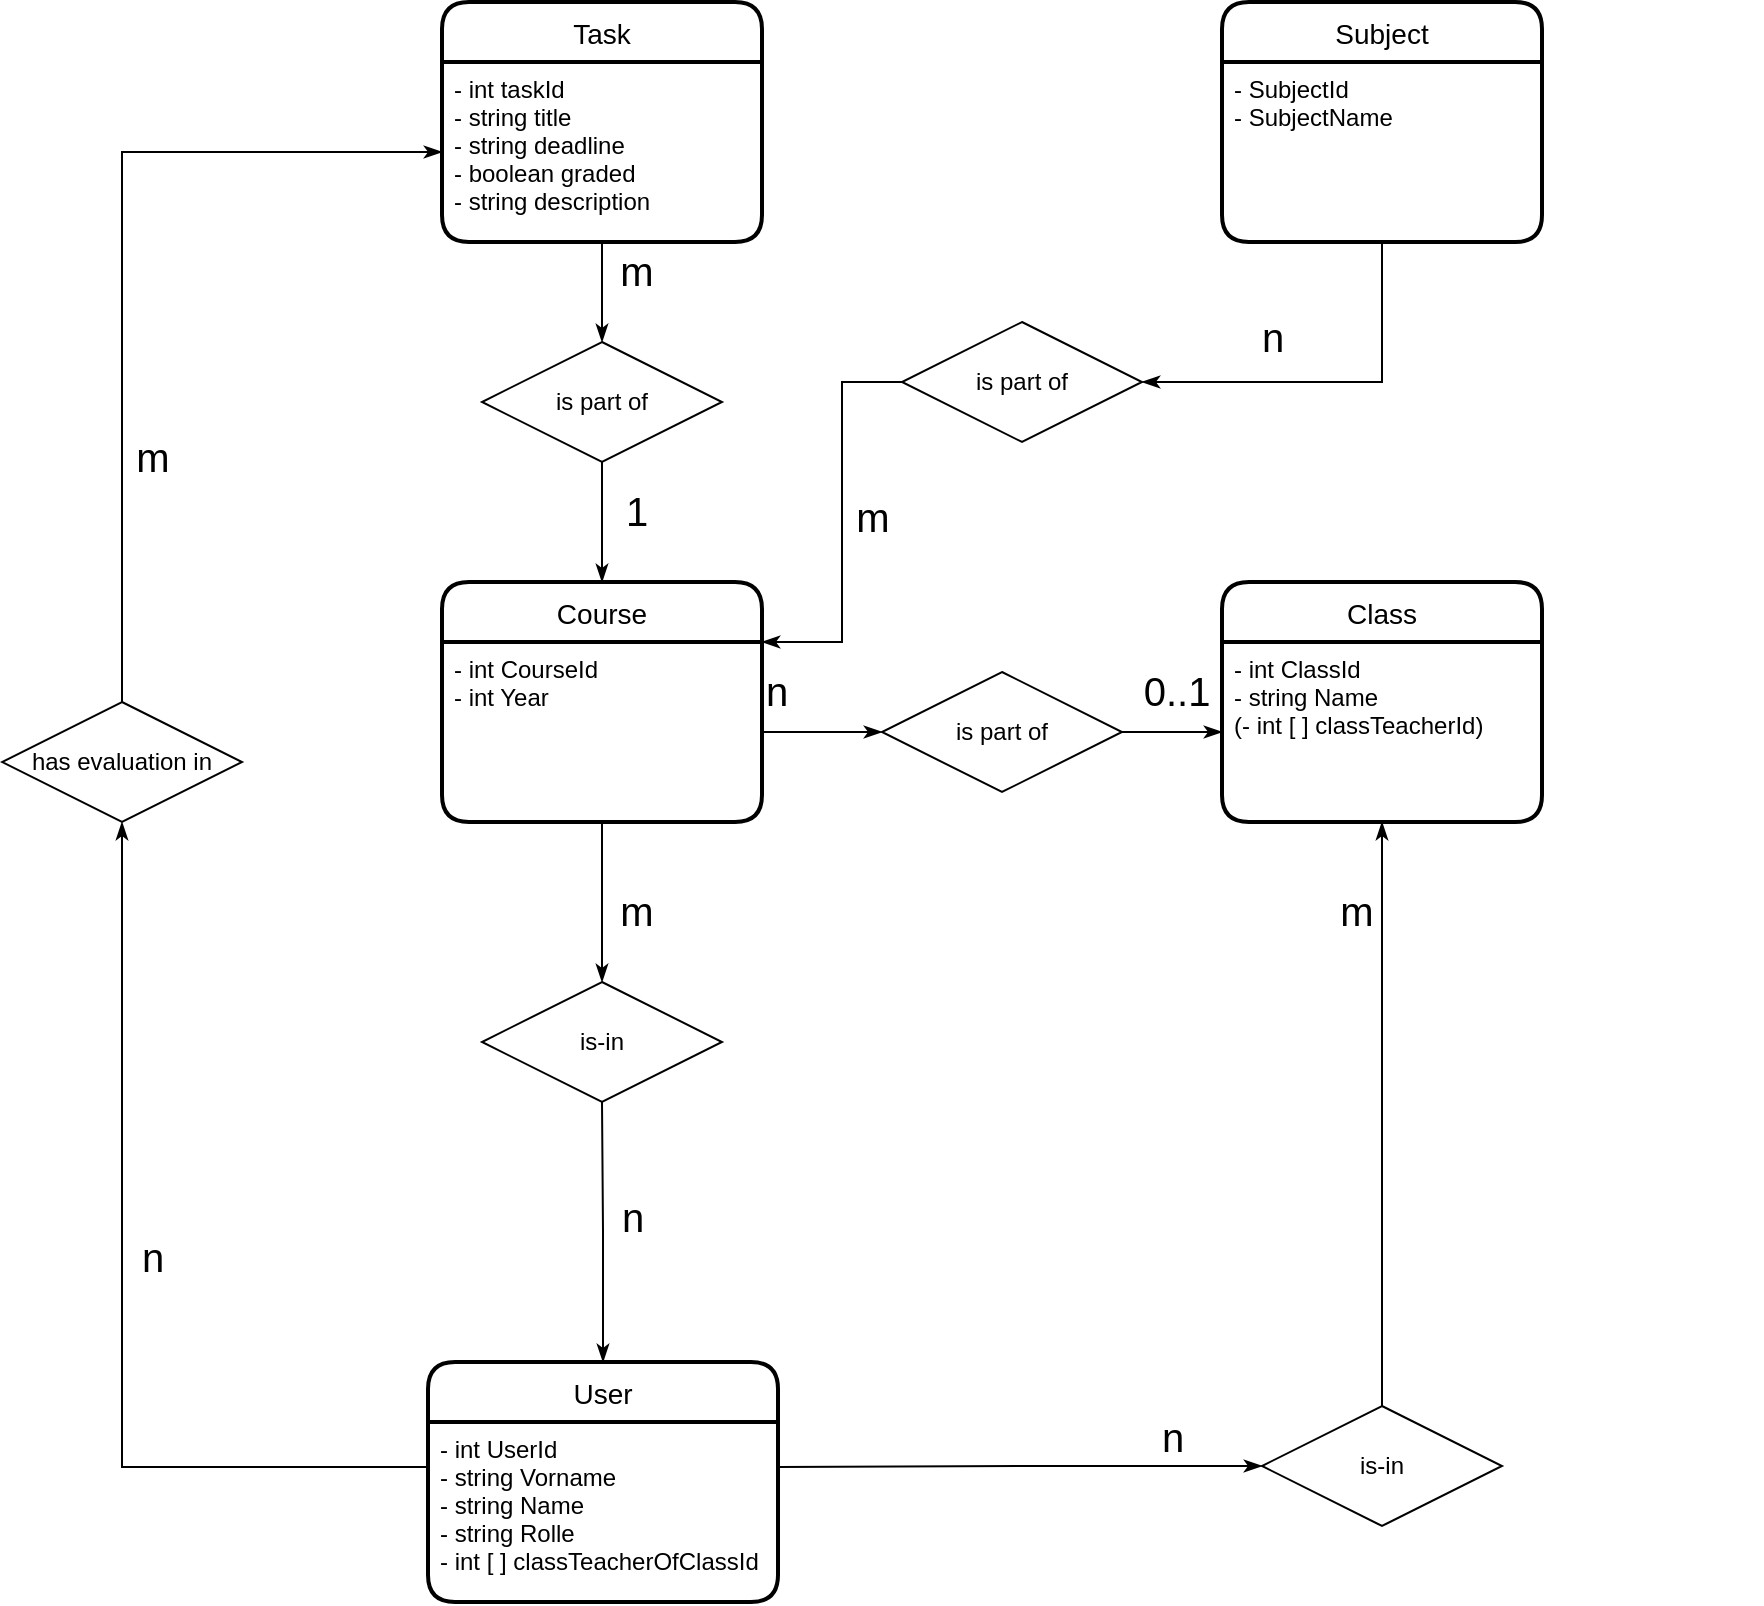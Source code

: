 <mxfile version="14.3.2" type="device"><diagram id="R2lEEEUBdFMjLlhIrx00" name="Page-1"><mxGraphModel dx="2272" dy="1863" grid="1" gridSize="10" guides="1" tooltips="1" connect="1" arrows="1" fold="1" page="1" pageScale="1" pageWidth="850" pageHeight="1100" math="0" shadow="0" extFonts="Permanent Marker^https://fonts.googleapis.com/css?family=Permanent+Marker"><root><mxCell id="0"/><mxCell id="1" parent="0"/><mxCell id="RDaZ0pFW65GV-cIb1aYp-35" style="edgeStyle=orthogonalEdgeStyle;rounded=0;orthogonalLoop=1;jettySize=auto;html=1;exitX=0.5;exitY=0;exitDx=0;exitDy=0;entryX=0.5;entryY=1;entryDx=0;entryDy=0;startArrow=classicThin;startFill=1;endArrow=none;endFill=0;fontSize=20;" edge="1" parent="1" source="RDaZ0pFW65GV-cIb1aYp-1" target="RDaZ0pFW65GV-cIb1aYp-33"><mxGeometry relative="1" as="geometry"/></mxCell><mxCell id="RDaZ0pFW65GV-cIb1aYp-1" value="Course" style="swimlane;childLayout=stackLayout;horizontal=1;startSize=30;horizontalStack=0;rounded=1;fontSize=14;fontStyle=0;strokeWidth=2;resizeParent=0;resizeLast=1;shadow=0;dashed=0;align=center;" vertex="1" parent="1"><mxGeometry x="120" y="130" width="160" height="120" as="geometry"/></mxCell><mxCell id="RDaZ0pFW65GV-cIb1aYp-2" value="- int CourseId&#xA;- int Year&#xA;&#xA;" style="align=left;strokeColor=none;fillColor=none;spacingLeft=4;fontSize=12;verticalAlign=top;resizable=0;rotatable=0;part=1;" vertex="1" parent="RDaZ0pFW65GV-cIb1aYp-1"><mxGeometry y="30" width="160" height="90" as="geometry"/></mxCell><mxCell id="RDaZ0pFW65GV-cIb1aYp-39" style="edgeStyle=orthogonalEdgeStyle;rounded=0;orthogonalLoop=1;jettySize=auto;html=1;exitX=0;exitY=0.5;exitDx=0;exitDy=0;entryX=1;entryY=0.25;entryDx=0;entryDy=0;startArrow=classicThin;startFill=1;endArrow=none;endFill=0;fontSize=20;" edge="1" parent="1" source="RDaZ0pFW65GV-cIb1aYp-3" target="RDaZ0pFW65GV-cIb1aYp-7"><mxGeometry relative="1" as="geometry"/></mxCell><mxCell id="RDaZ0pFW65GV-cIb1aYp-3" value="is-in" style="shape=rhombus;perimeter=rhombusPerimeter;whiteSpace=wrap;html=1;align=center;" vertex="1" parent="1"><mxGeometry x="530" y="542" width="120" height="60" as="geometry"/></mxCell><mxCell id="RDaZ0pFW65GV-cIb1aYp-4" value="Class" style="swimlane;childLayout=stackLayout;horizontal=1;startSize=30;horizontalStack=0;rounded=1;fontSize=14;fontStyle=0;strokeWidth=2;resizeParent=0;resizeLast=1;shadow=0;dashed=0;align=center;" vertex="1" parent="1"><mxGeometry x="510" y="130" width="160" height="120" as="geometry"/></mxCell><mxCell id="RDaZ0pFW65GV-cIb1aYp-5" value="- int ClassId&#xA;- string Name&#xA;(- int [ ] classTeacherId)  &#xA;" style="align=left;strokeColor=none;fillColor=none;spacingLeft=4;fontSize=12;verticalAlign=top;resizable=0;rotatable=0;part=1;" vertex="1" parent="RDaZ0pFW65GV-cIb1aYp-4"><mxGeometry y="30" width="160" height="90" as="geometry"/></mxCell><mxCell id="RDaZ0pFW65GV-cIb1aYp-18" style="edgeStyle=orthogonalEdgeStyle;rounded=0;orthogonalLoop=1;jettySize=auto;html=1;exitX=0.5;exitY=0;exitDx=0;exitDy=0;entryX=0.5;entryY=1;entryDx=0;entryDy=0;startArrow=classicThin;startFill=1;endArrow=none;endFill=0;fontSize=20;" edge="1" parent="1" source="RDaZ0pFW65GV-cIb1aYp-6" target="RDaZ0pFW65GV-cIb1aYp-15"><mxGeometry relative="1" as="geometry"/></mxCell><mxCell id="RDaZ0pFW65GV-cIb1aYp-6" value="User" style="swimlane;childLayout=stackLayout;horizontal=1;startSize=30;horizontalStack=0;rounded=1;fontSize=14;fontStyle=0;strokeWidth=2;resizeParent=0;resizeLast=1;shadow=0;dashed=0;align=center;" vertex="1" parent="1"><mxGeometry x="113" y="520" width="175" height="120" as="geometry"/></mxCell><mxCell id="RDaZ0pFW65GV-cIb1aYp-7" value="- int UserId&#xA;- string Vorname&#xA;- string Name&#xA;- string Rolle&#xA;- int [ ] classTeacherOfClassId&#xA;" style="align=left;strokeColor=none;fillColor=none;spacingLeft=4;fontSize=12;verticalAlign=top;resizable=0;rotatable=0;part=1;" vertex="1" parent="RDaZ0pFW65GV-cIb1aYp-6"><mxGeometry y="30" width="175" height="90" as="geometry"/></mxCell><mxCell id="RDaZ0pFW65GV-cIb1aYp-11" style="edgeStyle=orthogonalEdgeStyle;rounded=0;orthogonalLoop=1;jettySize=auto;html=1;exitX=0.5;exitY=1;exitDx=0;exitDy=0;entryX=0.5;entryY=0;entryDx=0;entryDy=0;startArrow=classicThin;startFill=1;endArrow=none;endFill=0;" edge="1" parent="1" source="RDaZ0pFW65GV-cIb1aYp-5" target="RDaZ0pFW65GV-cIb1aYp-3"><mxGeometry relative="1" as="geometry"/></mxCell><mxCell id="RDaZ0pFW65GV-cIb1aYp-14" value="m" style="edgeLabel;html=1;align=center;verticalAlign=middle;resizable=0;points=[];fontSize=20;" vertex="1" connectable="0" parent="1"><mxGeometry x="520" y="320" as="geometry"><mxPoint x="57" y="-26" as="offset"/></mxGeometry></mxCell><mxCell id="RDaZ0pFW65GV-cIb1aYp-17" style="edgeStyle=orthogonalEdgeStyle;rounded=0;orthogonalLoop=1;jettySize=auto;html=1;exitX=0.5;exitY=0;exitDx=0;exitDy=0;entryX=0.5;entryY=1;entryDx=0;entryDy=0;startArrow=classicThin;startFill=1;endArrow=none;endFill=0;fontSize=20;" edge="1" parent="1" source="RDaZ0pFW65GV-cIb1aYp-15" target="RDaZ0pFW65GV-cIb1aYp-2"><mxGeometry relative="1" as="geometry"/></mxCell><mxCell id="RDaZ0pFW65GV-cIb1aYp-15" value="is-in" style="shape=rhombus;perimeter=rhombusPerimeter;whiteSpace=wrap;html=1;align=center;" vertex="1" parent="1"><mxGeometry x="140" y="330" width="120" height="60" as="geometry"/></mxCell><mxCell id="RDaZ0pFW65GV-cIb1aYp-19" value="m" style="edgeLabel;html=1;align=center;verticalAlign=middle;resizable=0;points=[];fontSize=20;" vertex="1" connectable="0" parent="1"><mxGeometry x="160" y="320" as="geometry"><mxPoint x="57" y="-26" as="offset"/></mxGeometry></mxCell><mxCell id="RDaZ0pFW65GV-cIb1aYp-20" value="n" style="edgeLabel;html=1;align=center;verticalAlign=middle;resizable=0;points=[];fontSize=20;" vertex="1" connectable="0" parent="1"><mxGeometry x="460" y="400" as="geometry"><mxPoint x="-245" y="47" as="offset"/></mxGeometry></mxCell><mxCell id="RDaZ0pFW65GV-cIb1aYp-26" style="edgeStyle=orthogonalEdgeStyle;rounded=0;orthogonalLoop=1;jettySize=auto;html=1;exitX=0;exitY=0.5;exitDx=0;exitDy=0;entryX=1;entryY=0.5;entryDx=0;entryDy=0;startArrow=classicThin;startFill=1;endArrow=none;endFill=0;fontSize=20;" edge="1" parent="1" source="RDaZ0pFW65GV-cIb1aYp-25" target="RDaZ0pFW65GV-cIb1aYp-2"><mxGeometry relative="1" as="geometry"/></mxCell><mxCell id="RDaZ0pFW65GV-cIb1aYp-25" value="is part of" style="shape=rhombus;perimeter=rhombusPerimeter;whiteSpace=wrap;html=1;align=center;" vertex="1" parent="1"><mxGeometry x="340" y="175" width="120" height="60" as="geometry"/></mxCell><mxCell id="RDaZ0pFW65GV-cIb1aYp-27" style="edgeStyle=orthogonalEdgeStyle;rounded=0;orthogonalLoop=1;jettySize=auto;html=1;exitX=0;exitY=0.5;exitDx=0;exitDy=0;entryX=1;entryY=0.5;entryDx=0;entryDy=0;startArrow=classicThin;startFill=1;endArrow=none;endFill=0;fontSize=20;" edge="1" parent="1" source="RDaZ0pFW65GV-cIb1aYp-5" target="RDaZ0pFW65GV-cIb1aYp-25"><mxGeometry relative="1" as="geometry"/></mxCell><mxCell id="RDaZ0pFW65GV-cIb1aYp-28" value="0..1" style="edgeLabel;html=1;align=center;verticalAlign=middle;resizable=0;points=[];fontSize=20;" vertex="1" connectable="0" parent="1"><mxGeometry x="430" y="210" as="geometry"><mxPoint x="57" y="-26" as="offset"/></mxGeometry></mxCell><mxCell id="RDaZ0pFW65GV-cIb1aYp-29" value="n" style="edgeLabel;html=1;align=center;verticalAlign=middle;resizable=0;points=[];fontSize=20;" vertex="1" connectable="0" parent="1"><mxGeometry x="230" y="210" as="geometry"><mxPoint x="57" y="-26" as="offset"/></mxGeometry></mxCell><mxCell id="RDaZ0pFW65GV-cIb1aYp-30" value="Task" style="swimlane;childLayout=stackLayout;horizontal=1;startSize=30;horizontalStack=0;rounded=1;fontSize=14;fontStyle=0;strokeWidth=2;resizeParent=0;resizeLast=1;shadow=0;dashed=0;align=center;" vertex="1" parent="1"><mxGeometry x="120" y="-160" width="160" height="120" as="geometry"/></mxCell><mxCell id="RDaZ0pFW65GV-cIb1aYp-31" value="- int taskId&#xA;- string title&#xA;- string deadline&#xA;- boolean graded&#xA;- string description&#xA;" style="align=left;strokeColor=none;fillColor=none;spacingLeft=4;fontSize=12;verticalAlign=top;resizable=0;rotatable=0;part=1;" vertex="1" parent="RDaZ0pFW65GV-cIb1aYp-30"><mxGeometry y="30" width="160" height="90" as="geometry"/></mxCell><mxCell id="RDaZ0pFW65GV-cIb1aYp-34" style="edgeStyle=orthogonalEdgeStyle;rounded=0;orthogonalLoop=1;jettySize=auto;html=1;exitX=0.5;exitY=0;exitDx=0;exitDy=0;entryX=0.5;entryY=1;entryDx=0;entryDy=0;startArrow=classicThin;startFill=1;endArrow=none;endFill=0;fontSize=20;" edge="1" parent="1" source="RDaZ0pFW65GV-cIb1aYp-33" target="RDaZ0pFW65GV-cIb1aYp-31"><mxGeometry relative="1" as="geometry"/></mxCell><mxCell id="RDaZ0pFW65GV-cIb1aYp-33" value="is part of" style="shape=rhombus;perimeter=rhombusPerimeter;whiteSpace=wrap;html=1;align=center;" vertex="1" parent="1"><mxGeometry x="140" y="10" width="120" height="60" as="geometry"/></mxCell><mxCell id="RDaZ0pFW65GV-cIb1aYp-36" value="m" style="edgeLabel;html=1;align=center;verticalAlign=middle;resizable=0;points=[];fontSize=20;" vertex="1" connectable="0" parent="1"><mxGeometry x="160" as="geometry"><mxPoint x="57" y="-26" as="offset"/></mxGeometry></mxCell><mxCell id="RDaZ0pFW65GV-cIb1aYp-37" value="1" style="edgeLabel;html=1;align=center;verticalAlign=middle;resizable=0;points=[];fontSize=20;" vertex="1" connectable="0" parent="1"><mxGeometry x="160" y="120" as="geometry"><mxPoint x="57" y="-26" as="offset"/></mxGeometry></mxCell><mxCell id="RDaZ0pFW65GV-cIb1aYp-41" style="edgeStyle=orthogonalEdgeStyle;rounded=0;orthogonalLoop=1;jettySize=auto;html=1;exitX=0.5;exitY=1;exitDx=0;exitDy=0;entryX=0;entryY=0.25;entryDx=0;entryDy=0;startArrow=classicThin;startFill=1;endArrow=none;endFill=0;fontSize=20;" edge="1" parent="1" source="RDaZ0pFW65GV-cIb1aYp-38" target="RDaZ0pFW65GV-cIb1aYp-7"><mxGeometry relative="1" as="geometry"/></mxCell><mxCell id="RDaZ0pFW65GV-cIb1aYp-38" value="has evaluation in" style="shape=rhombus;perimeter=rhombusPerimeter;whiteSpace=wrap;html=1;align=center;" vertex="1" parent="1"><mxGeometry x="-100" y="190" width="120" height="60" as="geometry"/></mxCell><mxCell id="RDaZ0pFW65GV-cIb1aYp-40" value="n" style="edgeLabel;html=1;align=center;verticalAlign=middle;resizable=0;points=[];fontSize=20;" vertex="1" connectable="0" parent="1"><mxGeometry x="730" y="510" as="geometry"><mxPoint x="-245" y="47" as="offset"/></mxGeometry></mxCell><mxCell id="RDaZ0pFW65GV-cIb1aYp-42" style="edgeStyle=orthogonalEdgeStyle;rounded=0;orthogonalLoop=1;jettySize=auto;html=1;exitX=0;exitY=0.5;exitDx=0;exitDy=0;entryX=0.5;entryY=0;entryDx=0;entryDy=0;startArrow=classicThin;startFill=1;endArrow=none;endFill=0;fontSize=20;" edge="1" parent="1" source="RDaZ0pFW65GV-cIb1aYp-31" target="RDaZ0pFW65GV-cIb1aYp-38"><mxGeometry relative="1" as="geometry"/></mxCell><mxCell id="RDaZ0pFW65GV-cIb1aYp-43" value="m" style="edgeLabel;html=1;align=center;verticalAlign=middle;resizable=0;points=[];fontSize=20;" vertex="1" connectable="0" parent="1"><mxGeometry x="220" y="20" as="geometry"><mxPoint x="-245" y="47" as="offset"/></mxGeometry></mxCell><mxCell id="RDaZ0pFW65GV-cIb1aYp-44" value="n" style="edgeLabel;html=1;align=center;verticalAlign=middle;resizable=0;points=[];fontSize=20;" vertex="1" connectable="0" parent="1"><mxGeometry x="220" y="420" as="geometry"><mxPoint x="-245" y="47" as="offset"/></mxGeometry></mxCell><mxCell id="RDaZ0pFW65GV-cIb1aYp-45" value="Subject" style="swimlane;childLayout=stackLayout;horizontal=1;startSize=30;horizontalStack=0;rounded=1;fontSize=14;fontStyle=0;strokeWidth=2;resizeParent=0;resizeLast=1;shadow=0;dashed=0;align=center;" vertex="1" parent="1"><mxGeometry x="510" y="-160" width="160" height="120" as="geometry"/></mxCell><mxCell id="RDaZ0pFW65GV-cIb1aYp-46" value="- SubjectId&#xA;- SubjectName&#xA;" style="align=left;strokeColor=none;fillColor=none;spacingLeft=4;fontSize=12;verticalAlign=top;resizable=0;rotatable=0;part=1;" vertex="1" parent="RDaZ0pFW65GV-cIb1aYp-45"><mxGeometry y="30" width="160" height="90" as="geometry"/></mxCell><mxCell id="RDaZ0pFW65GV-cIb1aYp-49" style="edgeStyle=orthogonalEdgeStyle;rounded=0;orthogonalLoop=1;jettySize=auto;html=1;exitX=1;exitY=0.5;exitDx=0;exitDy=0;entryX=0.5;entryY=1;entryDx=0;entryDy=0;startArrow=classicThin;startFill=1;endArrow=none;endFill=0;fontSize=20;" edge="1" parent="1" source="RDaZ0pFW65GV-cIb1aYp-48" target="RDaZ0pFW65GV-cIb1aYp-46"><mxGeometry relative="1" as="geometry"/></mxCell><mxCell id="RDaZ0pFW65GV-cIb1aYp-48" value="is part of" style="shape=rhombus;perimeter=rhombusPerimeter;whiteSpace=wrap;html=1;align=center;" vertex="1" parent="1"><mxGeometry x="350" width="120" height="60" as="geometry"/></mxCell><mxCell id="RDaZ0pFW65GV-cIb1aYp-51" style="edgeStyle=orthogonalEdgeStyle;rounded=0;orthogonalLoop=1;jettySize=auto;html=1;exitX=1;exitY=0;exitDx=0;exitDy=0;entryX=0;entryY=0.5;entryDx=0;entryDy=0;startArrow=classicThin;startFill=1;endArrow=none;endFill=0;fontSize=20;" edge="1" parent="1" source="RDaZ0pFW65GV-cIb1aYp-2" target="RDaZ0pFW65GV-cIb1aYp-48"><mxGeometry relative="1" as="geometry"><Array as="points"><mxPoint x="320" y="160"/><mxPoint x="320" y="30"/></Array></mxGeometry></mxCell><mxCell id="RDaZ0pFW65GV-cIb1aYp-52" value="m" style="edgeLabel;html=1;align=center;verticalAlign=middle;resizable=0;points=[];fontSize=20;" vertex="1" connectable="0" parent="1"><mxGeometry x="580" y="50" as="geometry"><mxPoint x="-245" y="47" as="offset"/></mxGeometry></mxCell><mxCell id="RDaZ0pFW65GV-cIb1aYp-53" value="n" style="edgeLabel;html=1;align=center;verticalAlign=middle;resizable=0;points=[];fontSize=20;" vertex="1" connectable="0" parent="1"><mxGeometry x="780" y="-40" as="geometry"><mxPoint x="-245" y="47" as="offset"/></mxGeometry></mxCell></root></mxGraphModel></diagram></mxfile>